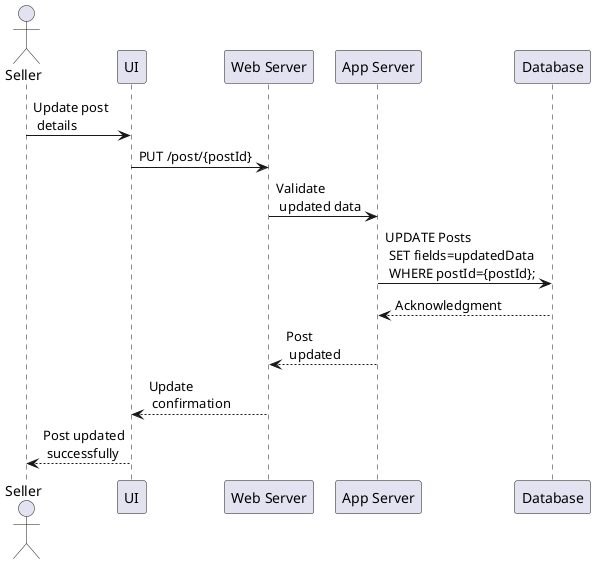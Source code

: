 @startuml
actor Seller
participant "UI" as UI
participant "Web Server" as Web
participant "App Server" as App
participant "Database" as DB

Seller -> UI: Update post\n details
UI -> Web: PUT /post/{postId}
Web -> App: Validate\n updated data
App -> DB: UPDATE Posts\n SET fields=updatedData\n WHERE postId={postId};
DB --> App: Acknowledgment
App --> Web: Post\n updated
Web --> UI: Update\n confirmation
UI --> Seller: Post updated\n successfully
@enduml
